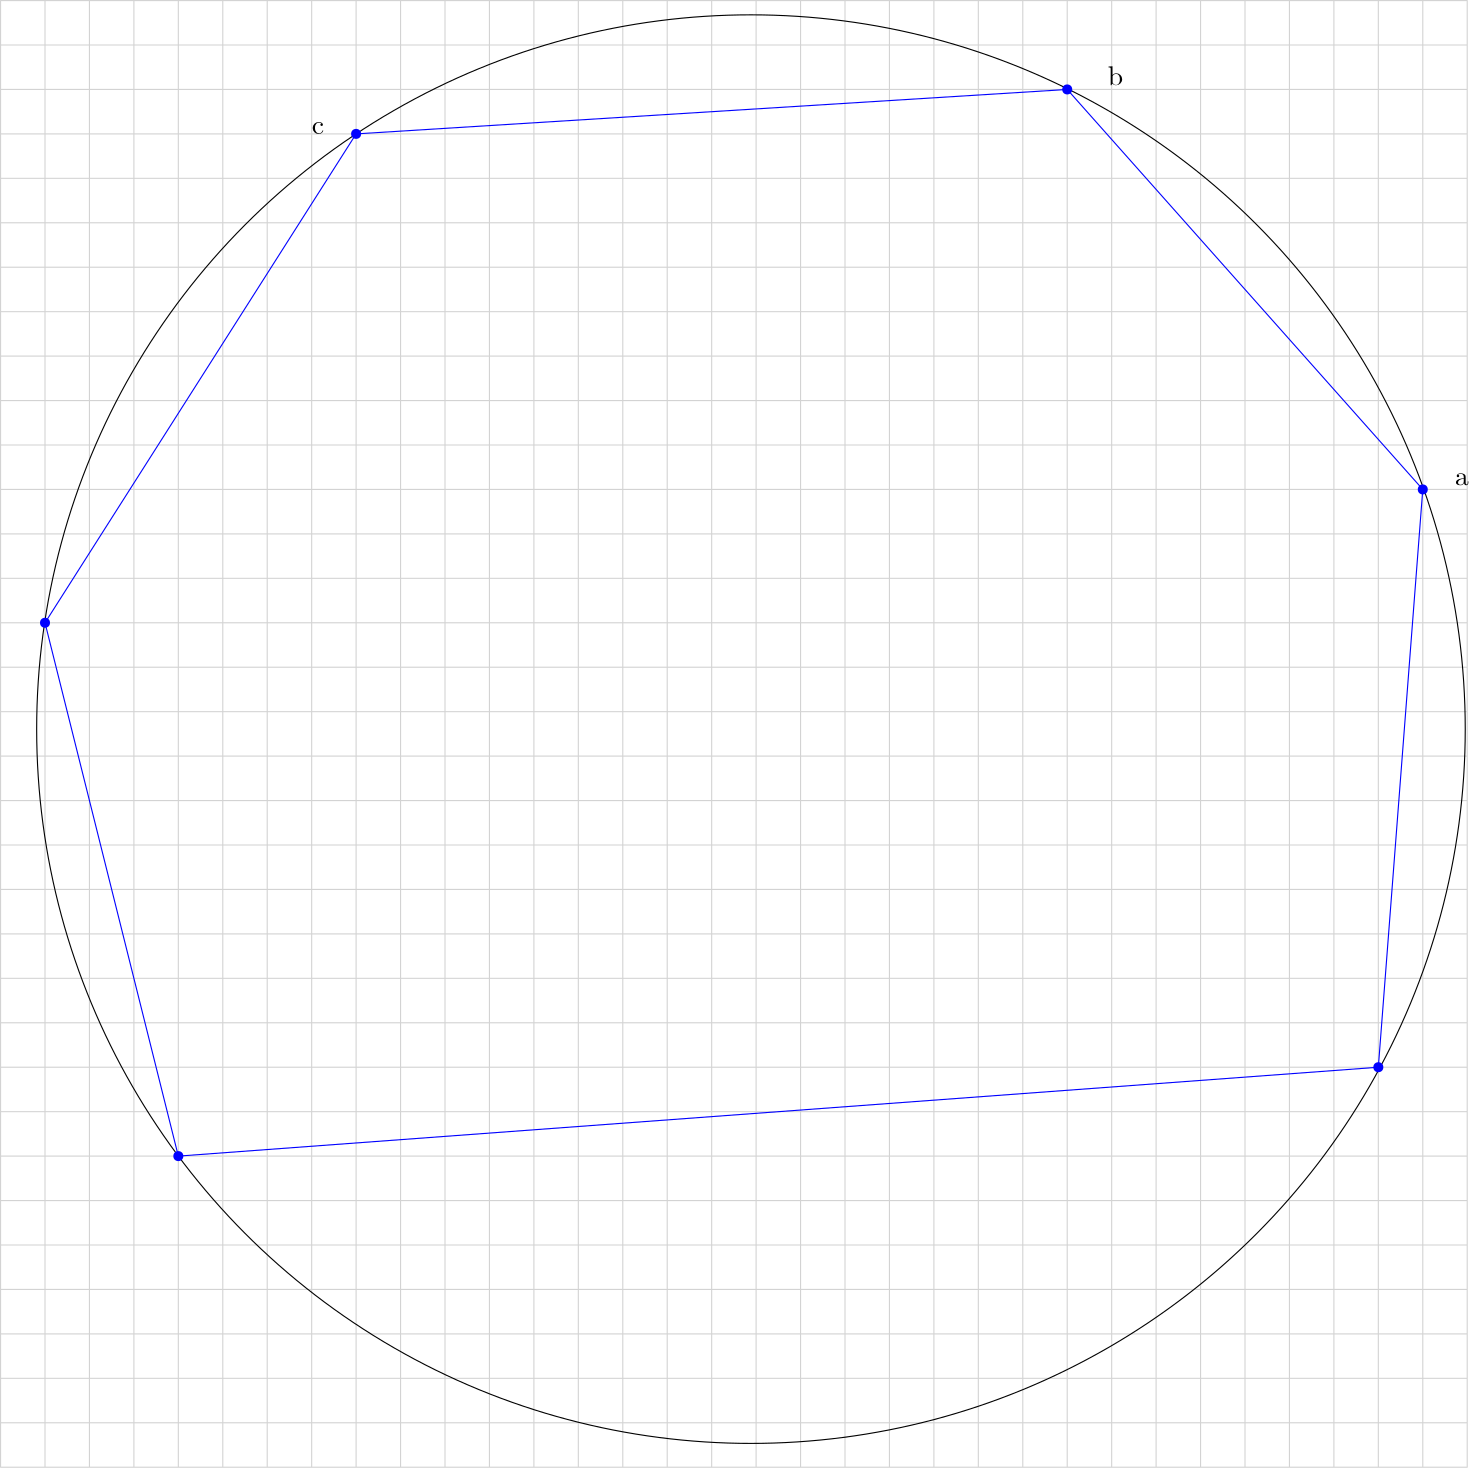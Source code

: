 <?xml version="1.0"?>
<!DOCTYPE ipe SYSTEM "ipe.dtd">
<ipe version="70005" creator="Ipe 7.1.1">
<info created="D:20130527104958" modified="D:20130531162441"/>
<ipestyle name="basic">
<symbol name="arrow/arc(spx)">
<path stroke="sym-stroke" fill="sym-stroke" pen="sym-pen">
0 0 m
-1 0.333 l
-1 -0.333 l
h
</path>
</symbol>
<symbol name="arrow/farc(spx)">
<path stroke="sym-stroke" fill="white" pen="sym-pen">
0 0 m
-1 0.333 l
-1 -0.333 l
h
</path>
</symbol>
<symbol name="mark/circle(sx)" transformations="translations">
<path fill="sym-stroke">
0.6 0 0 0.6 0 0 e
0.4 0 0 0.4 0 0 e
</path>
</symbol>
<symbol name="mark/disk(sx)" transformations="translations">
<path fill="sym-stroke">
0.6 0 0 0.6 0 0 e
</path>
</symbol>
<symbol name="mark/fdisk(sfx)" transformations="translations">
<group>
<path fill="sym-fill">
0.5 0 0 0.5 0 0 e
</path>
<path fill="sym-stroke" fillrule="eofill">
0.6 0 0 0.6 0 0 e
0.4 0 0 0.4 0 0 e
</path>
</group>
</symbol>
<symbol name="mark/box(sx)" transformations="translations">
<path fill="sym-stroke" fillrule="eofill">
-0.6 -0.6 m
0.6 -0.6 l
0.6 0.6 l
-0.6 0.6 l
h
-0.4 -0.4 m
0.4 -0.4 l
0.4 0.4 l
-0.4 0.4 l
h
</path>
</symbol>
<symbol name="mark/square(sx)" transformations="translations">
<path fill="sym-stroke">
-0.6 -0.6 m
0.6 -0.6 l
0.6 0.6 l
-0.6 0.6 l
h
</path>
</symbol>
<symbol name="mark/fsquare(sfx)" transformations="translations">
<group>
<path fill="sym-fill">
-0.5 -0.5 m
0.5 -0.5 l
0.5 0.5 l
-0.5 0.5 l
h
</path>
<path fill="sym-stroke" fillrule="eofill">
-0.6 -0.6 m
0.6 -0.6 l
0.6 0.6 l
-0.6 0.6 l
h
-0.4 -0.4 m
0.4 -0.4 l
0.4 0.4 l
-0.4 0.4 l
h
</path>
</group>
</symbol>
<symbol name="mark/cross(sx)" transformations="translations">
<group>
<path fill="sym-stroke">
-0.43 -0.57 m
0.57 0.43 l
0.43 0.57 l
-0.57 -0.43 l
h
</path>
<path fill="sym-stroke">
-0.43 0.57 m
0.57 -0.43 l
0.43 -0.57 l
-0.57 0.43 l
h
</path>
</group>
</symbol>
<symbol name="arrow/fnormal(spx)">
<path stroke="sym-stroke" fill="white" pen="sym-pen">
0 0 m
-1 0.333 l
-1 -0.333 l
h
</path>
</symbol>
<symbol name="arrow/pointed(spx)">
<path stroke="sym-stroke" fill="sym-stroke" pen="sym-pen">
0 0 m
-1 0.333 l
-0.8 0 l
-1 -0.333 l
h
</path>
</symbol>
<symbol name="arrow/fpointed(spx)">
<path stroke="sym-stroke" fill="white" pen="sym-pen">
0 0 m
-1 0.333 l
-0.8 0 l
-1 -0.333 l
h
</path>
</symbol>
<symbol name="arrow/linear(spx)">
<path stroke="sym-stroke" pen="sym-pen">
-1 0.333 m
0 0 l
-1 -0.333 l
</path>
</symbol>
<symbol name="arrow/fdouble(spx)">
<path stroke="sym-stroke" fill="white" pen="sym-pen">
0 0 m
-1 0.333 l
-1 -0.333 l
h
-1 0 m
-2 0.333 l
-2 -0.333 l
h
</path>
</symbol>
<symbol name="arrow/double(spx)">
<path stroke="sym-stroke" fill="sym-stroke" pen="sym-pen">
0 0 m
-1 0.333 l
-1 -0.333 l
h
-1 0 m
-2 0.333 l
-2 -0.333 l
h
</path>
</symbol>
<pen name="heavier" value="0.8"/>
<pen name="fat" value="1.2"/>
<pen name="ultrafat" value="2"/>
<symbolsize name="large" value="5"/>
<symbolsize name="small" value="2"/>
<symbolsize name="tiny" value="1.1"/>
<arrowsize name="large" value="10"/>
<arrowsize name="small" value="5"/>
<arrowsize name="tiny" value="3"/>
<color name="red" value="1 0 0"/>
<color name="green" value="0 1 0"/>
<color name="blue" value="0 0 1"/>
<color name="yellow" value="1 1 0"/>
<color name="orange" value="1 0.647 0"/>
<color name="gold" value="1 0.843 0"/>
<color name="purple" value="0.627 0.125 0.941"/>
<color name="gray" value="0.745"/>
<color name="brown" value="0.647 0.165 0.165"/>
<color name="navy" value="0 0 0.502"/>
<color name="pink" value="1 0.753 0.796"/>
<color name="seagreen" value="0.18 0.545 0.341"/>
<color name="turquoise" value="0.251 0.878 0.816"/>
<color name="violet" value="0.933 0.51 0.933"/>
<color name="darkblue" value="0 0 0.545"/>
<color name="darkcyan" value="0 0.545 0.545"/>
<color name="darkgray" value="0.663"/>
<color name="darkgreen" value="0 0.392 0"/>
<color name="darkmagenta" value="0.545 0 0.545"/>
<color name="darkorange" value="1 0.549 0"/>
<color name="darkred" value="0.545 0 0"/>
<color name="lightblue" value="0.678 0.847 0.902"/>
<color name="lightcyan" value="0.878 1 1"/>
<color name="lightgray" value="0.827"/>
<color name="lightgreen" value="0.565 0.933 0.565"/>
<color name="lightyellow" value="1 1 0.878"/>
<dashstyle name="dashed" value="[4] 0"/>
<dashstyle name="dotted" value="[1 3] 0"/>
<dashstyle name="dash dotted" value="[4 2 1 2] 0"/>
<dashstyle name="dash dot dotted" value="[4 2 1 2 1 2] 0"/>
<textsize name="large" value="\large"/>
<textsize name="Large" value="\Large"/>
<textsize name="LARGE" value="\LARGE"/>
<textsize name="huge" value="\huge"/>
<textsize name="Huge" value="\Huge"/>
<textsize name="small" value="\small"/>
<textsize name="footnote" value="\footnotesize"/>
<textsize name="tiny" value="\tiny"/>
<textstyle name="center" begin="\begin{center}" end="\end{center}"/>
<textstyle name="itemize" begin="\begin{itemize}" end="\end{itemize}"/>
<textstyle name="item" begin="\begin{itemize}\item{}" end="\end{itemize}"/>
<gridsize name="4 pts" value="4"/>
<gridsize name="8 pts (~3 mm)" value="8"/>
<gridsize name="16 pts (~6 mm)" value="16"/>
<gridsize name="32 pts (~12 mm)" value="32"/>
<gridsize name="10 pts (~3.5 mm)" value="10"/>
<gridsize name="20 pts (~7 mm)" value="20"/>
<gridsize name="14 pts (~5 mm)" value="14"/>
<gridsize name="28 pts (~10 mm)" value="28"/>
<gridsize name="56 pts (~20 mm)" value="56"/>
<anglesize name="90 deg" value="90"/>
<anglesize name="60 deg" value="60"/>
<anglesize name="45 deg" value="45"/>
<anglesize name="30 deg" value="30"/>
<anglesize name="22.5 deg" value="22.5"/>
<tiling name="falling" angle="-60" step="4" width="1"/>
<tiling name="rising" angle="30" step="4" width="1"/>
</ipestyle>
<page>
<layer name="alpha"/>
<layer name="beta"/>
<layer name="gamma"/>
<view layers="alpha beta" active="beta"/>
<path layer="alpha" stroke="lightgray">
0 816 m
0 288 l
16 288 l
16 816 l
32 816 l
32 288 l
48 288 l
48 816 l
64 816 l
64 288 l
80 288 l
80 816 l
96 816 l
96 288 l
112 288 l
112 816 l
128 816 l
128 288 l
144 288 l
144 816 l
160 816 l
160 288 l
176 288 l
176 816 l
192 816 l
192 288 l
208 288 l
208 816 l
224 816 l
224 288 l
240 288 l
240 816 l
256 816 l
256 288 l
272 288 l
272 816 l
288 816 l
288 288 l
304 288 l
304 816 l
320 816 l
320 288 l
336 288 l
336 816 l
352 816 l
352 288 l
368 288 l
368 816 l
384 816 l
384 288 l
400 288 l
400 816 l
416 816 l
416 288 l
432 288 l
432 816 l
448 816 l
448 288 l
464 288 l
464 816 l
480 816 l
480 288 l
496 288 l
496 816 l
512 816 l
512 288 l
528 288 l
528 816 l
0 816 l
0 800 l
528 800 l
528 784 l
0 784 l
0 768 l
528 768 l
528 752 l
0 752 l
0 736 l
528 736 l
528 720 l
0 720 l
0 704 l
528 704 l
528 688 l
0 688 l
0 672 l
528 672 l
528 656 l
0 656 l
0 640 l
528 640 l
528 624 l
0 624 l
0 608 l
528 608 l
528 592 l
0 592 l
0 576 l
528 576 l
528 560 l
0 560 l
0 544 l
528 544 l
528 528 l
0 528 l
0 512 l
528 512 l
528 496 l
0 496 l
0 480 l
528 480 l
528 464 l
0 464 l
0 448 l
528 448 l
528 432 l
0 432 l
0 416 l
528 416 l
528 400 l
0 400 l
0 384 l
528 384 l
528 368 l
0 368 l
0 352 l
528 352 l
528 336 l
0 336 l
0 320 l
528 320 l
528 304 l
0 304 l
0 288 l
528 288 l
528 288 l
</path>
<path stroke="black">
257.144 0 0 257.144 270.143 553.714 e
</path>
<use layer="gamma" name="mark/disk(sx)" pos="160 768" size="normal" stroke="brown"/>
<use name="mark/disk(sx)" pos="192 768" size="normal" stroke="brown"/>
<use name="mark/disk(sx)" pos="224 768" size="normal" stroke="brown"/>
<use name="mark/disk(sx)" pos="256 768" size="normal" stroke="brown"/>
<use name="mark/disk(sx)" pos="288 768" size="normal" stroke="brown"/>
<use name="mark/disk(sx)" pos="320 768" size="normal" stroke="brown"/>
<use name="mark/disk(sx)" pos="352 768" size="normal" stroke="brown"/>
<use name="mark/disk(sx)" pos="384 768" size="normal" stroke="brown"/>
<use name="mark/disk(sx)" pos="384 736" size="normal" stroke="brown"/>
<use name="mark/disk(sx)" pos="384 704" size="normal" stroke="brown"/>
<use name="mark/disk(sx)" pos="384 672" size="normal" stroke="brown"/>
<use name="mark/disk(sx)" pos="384 640" size="normal" stroke="brown"/>
<use name="mark/disk(sx)" pos="416 640" size="normal" stroke="brown"/>
<use name="mark/disk(sx)" pos="448 640" size="normal" stroke="brown"/>
<use name="mark/disk(sx)" pos="480 640" size="normal" stroke="brown"/>
<text layer="alpha" matrix="1 0 0 1 -4.46154 1.53846" transformations="translations" pos="528 640" stroke="black" type="label" valign="baseline">a</text>
<text matrix="1 0 0 1 -1.38462 1.53846" transformations="translations" pos="400 784" stroke="black" type="label" valign="baseline">b</text>
<text matrix="1 0 0 1 0 -16" transformations="translations" pos="112 784" stroke="black" type="label" valign="baseline">c</text>
<use layer="beta" name="mark/disk(sx)" pos="496 432" size="normal" stroke="blue"/>
<use name="mark/disk(sx)" pos="512 640" size="normal" stroke="blue"/>
<use name="mark/disk(sx)" pos="384 784" size="normal" stroke="blue"/>
<use name="mark/disk(sx)" pos="128 768" size="normal" stroke="blue"/>
<use name="mark/disk(sx)" pos="16 592" size="normal" stroke="blue"/>
<use name="mark/disk(sx)" pos="64 400" size="normal" stroke="blue"/>
<path stroke="blue">
128 768 m
384 784 l
512 640 l
496 432 l
64 400 l
16 592 l
128 768 l
</path>
</page>
</ipe>
